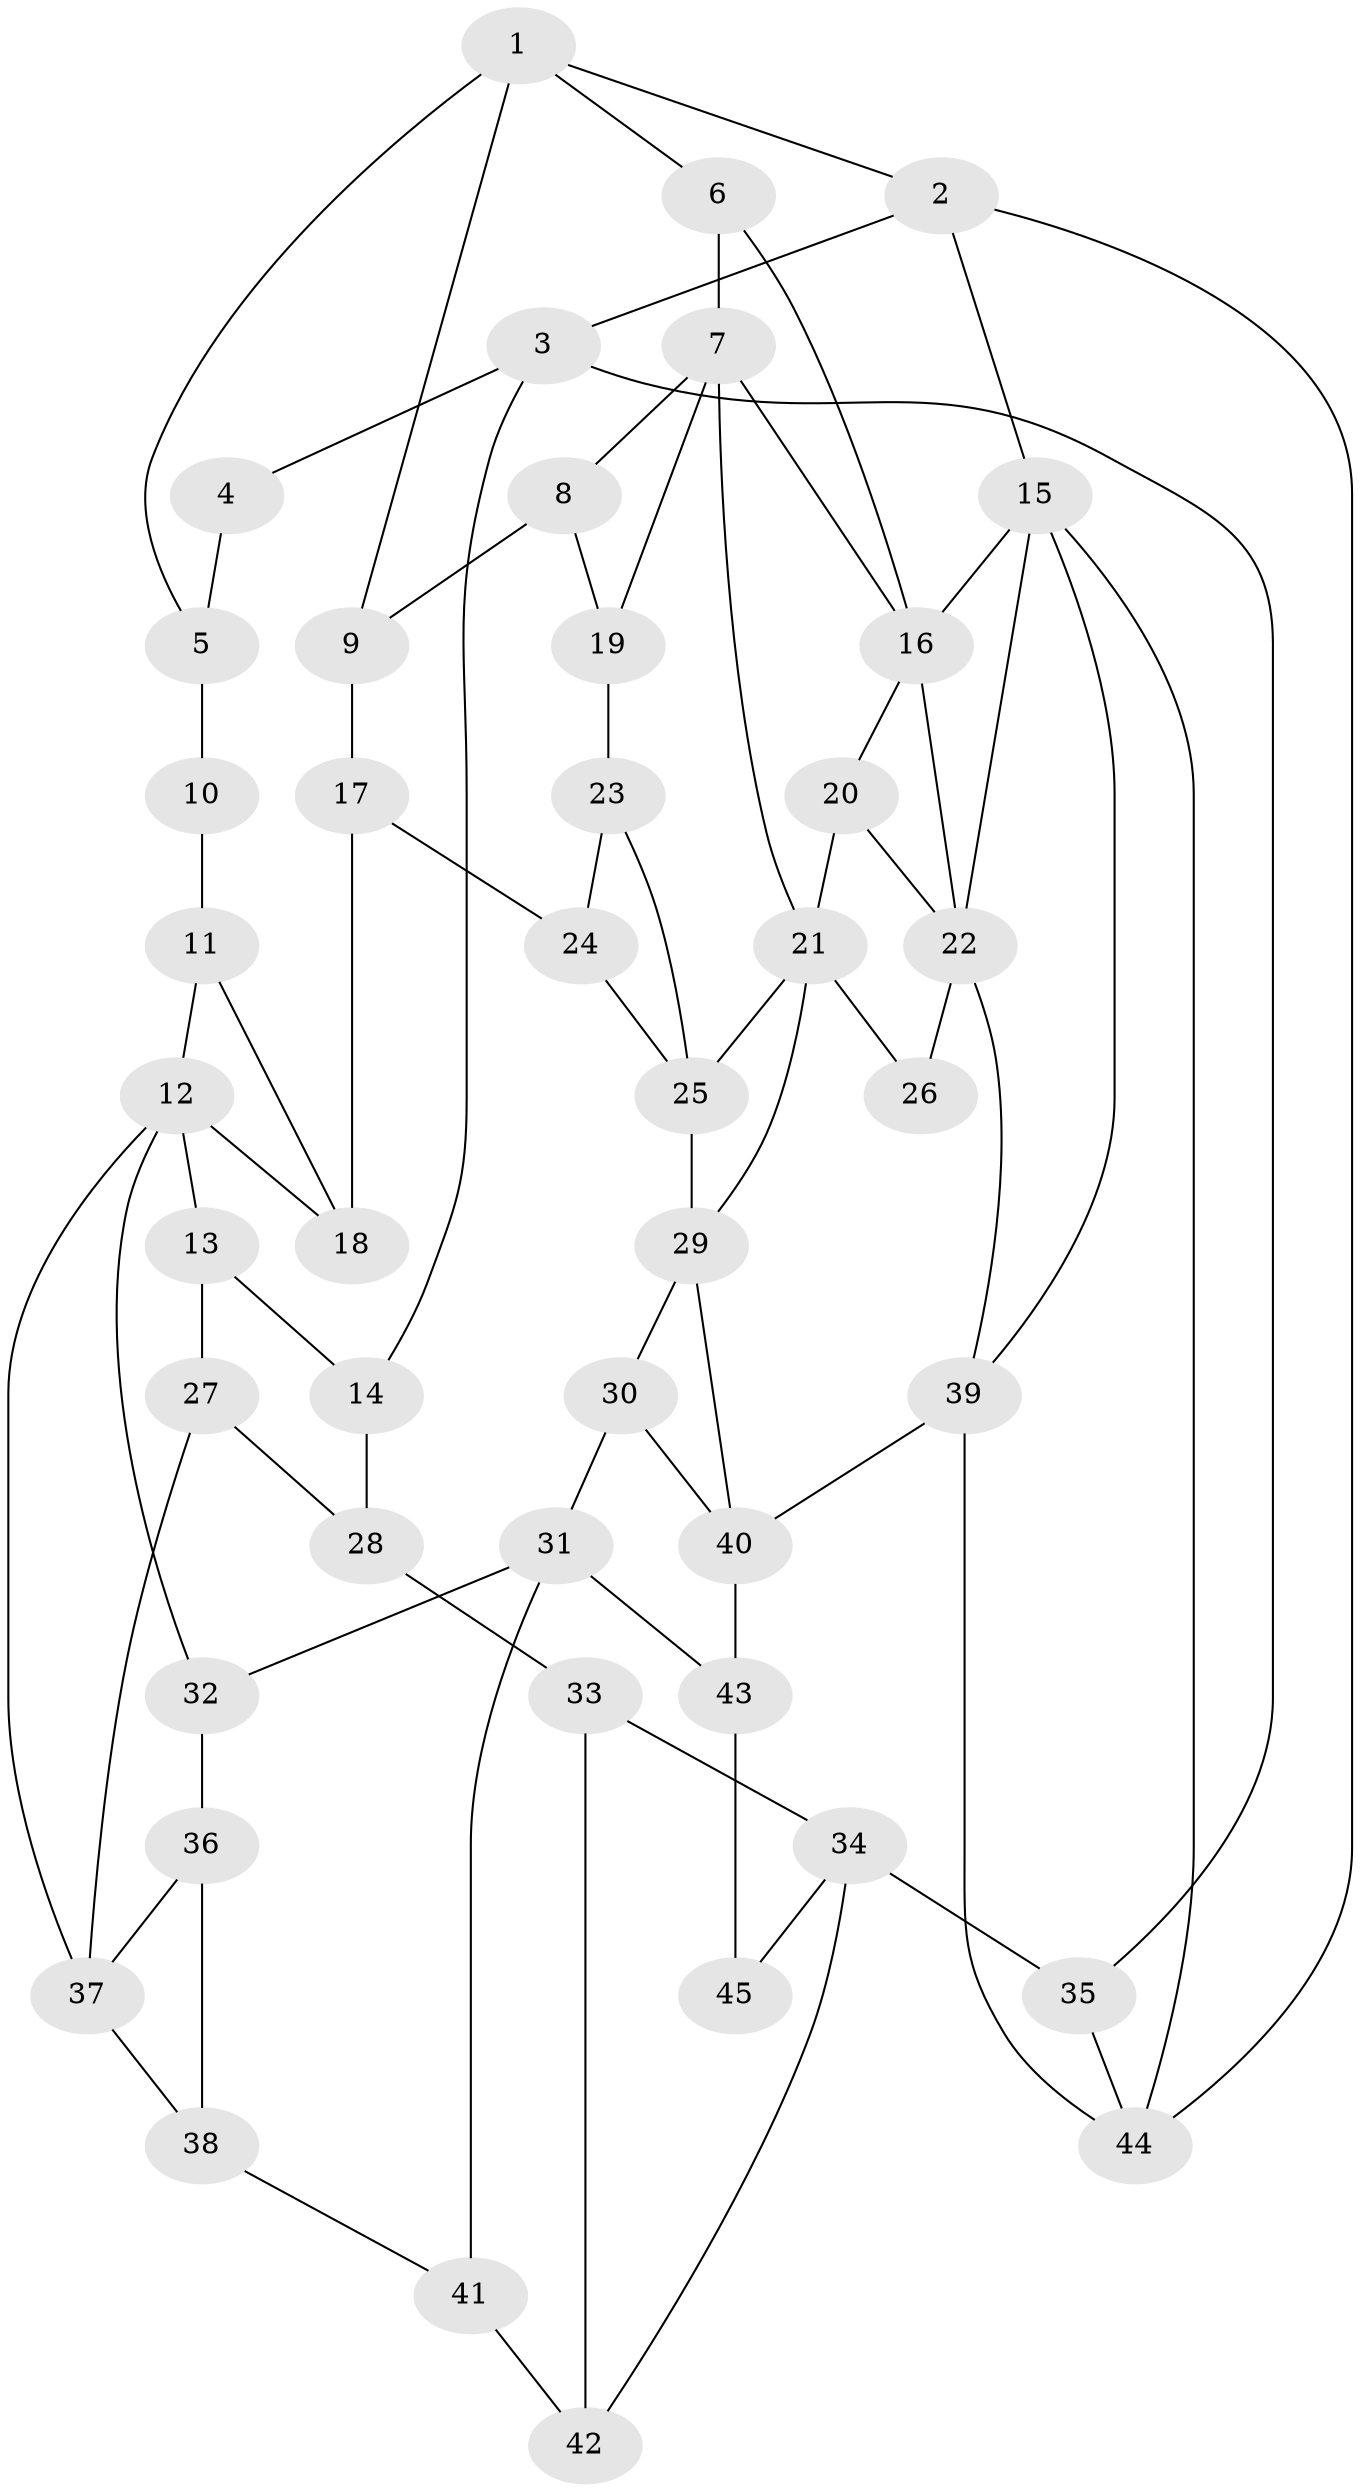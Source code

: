 // original degree distribution, {3: 0.022222222222222223, 4: 0.2222222222222222, 6: 0.2, 5: 0.5555555555555556}
// Generated by graph-tools (version 1.1) at 2025/38/03/09/25 02:38:36]
// undirected, 45 vertices, 77 edges
graph export_dot {
graph [start="1"]
  node [color=gray90,style=filled];
  1;
  2;
  3;
  4;
  5;
  6;
  7;
  8;
  9;
  10;
  11;
  12;
  13;
  14;
  15;
  16;
  17;
  18;
  19;
  20;
  21;
  22;
  23;
  24;
  25;
  26;
  27;
  28;
  29;
  30;
  31;
  32;
  33;
  34;
  35;
  36;
  37;
  38;
  39;
  40;
  41;
  42;
  43;
  44;
  45;
  1 -- 2 [weight=1.0];
  1 -- 5 [weight=1.0];
  1 -- 6 [weight=1.0];
  1 -- 9 [weight=1.0];
  2 -- 3 [weight=1.0];
  2 -- 15 [weight=1.0];
  2 -- 44 [weight=1.0];
  3 -- 4 [weight=1.0];
  3 -- 14 [weight=1.0];
  3 -- 35 [weight=1.0];
  4 -- 5 [weight=3.0];
  5 -- 10 [weight=2.0];
  6 -- 7 [weight=2.0];
  6 -- 16 [weight=1.0];
  7 -- 8 [weight=1.0];
  7 -- 16 [weight=1.0];
  7 -- 19 [weight=1.0];
  7 -- 21 [weight=1.0];
  8 -- 9 [weight=1.0];
  8 -- 19 [weight=1.0];
  9 -- 17 [weight=1.0];
  10 -- 11 [weight=1.0];
  11 -- 12 [weight=1.0];
  11 -- 18 [weight=1.0];
  12 -- 13 [weight=2.0];
  12 -- 18 [weight=1.0];
  12 -- 32 [weight=1.0];
  12 -- 37 [weight=1.0];
  13 -- 14 [weight=1.0];
  13 -- 27 [weight=1.0];
  14 -- 28 [weight=1.0];
  15 -- 16 [weight=1.0];
  15 -- 22 [weight=1.0];
  15 -- 39 [weight=1.0];
  15 -- 44 [weight=1.0];
  16 -- 20 [weight=1.0];
  16 -- 22 [weight=1.0];
  17 -- 18 [weight=1.0];
  17 -- 24 [weight=1.0];
  19 -- 23 [weight=1.0];
  20 -- 21 [weight=1.0];
  20 -- 22 [weight=1.0];
  21 -- 25 [weight=1.0];
  21 -- 26 [weight=1.0];
  21 -- 29 [weight=1.0];
  22 -- 26 [weight=2.0];
  22 -- 39 [weight=1.0];
  23 -- 24 [weight=1.0];
  23 -- 25 [weight=1.0];
  24 -- 25 [weight=1.0];
  25 -- 29 [weight=3.0];
  27 -- 28 [weight=1.0];
  27 -- 37 [weight=1.0];
  28 -- 33 [weight=1.0];
  29 -- 30 [weight=1.0];
  29 -- 40 [weight=1.0];
  30 -- 31 [weight=1.0];
  30 -- 40 [weight=1.0];
  31 -- 32 [weight=1.0];
  31 -- 41 [weight=1.0];
  31 -- 43 [weight=1.0];
  32 -- 36 [weight=1.0];
  33 -- 34 [weight=1.0];
  33 -- 42 [weight=1.0];
  34 -- 35 [weight=2.0];
  34 -- 42 [weight=1.0];
  34 -- 45 [weight=2.0];
  35 -- 44 [weight=1.0];
  36 -- 37 [weight=1.0];
  36 -- 38 [weight=1.0];
  37 -- 38 [weight=1.0];
  38 -- 41 [weight=1.0];
  39 -- 40 [weight=2.0];
  39 -- 44 [weight=1.0];
  40 -- 43 [weight=2.0];
  41 -- 42 [weight=1.0];
  43 -- 45 [weight=2.0];
}
